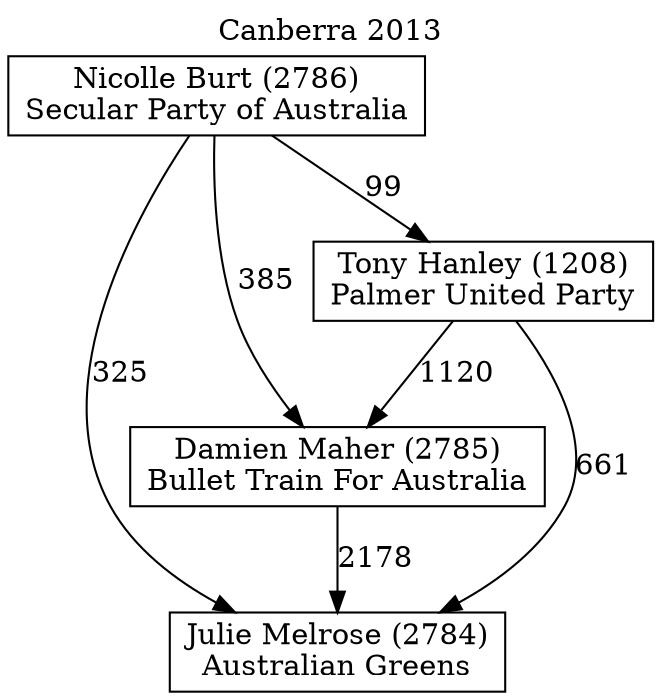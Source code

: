 // House preference flow
digraph "Julie Melrose (2784)_Canberra_2013" {
	graph [label="Canberra 2013" labelloc=t mclimit=10]
	node [shape=box]
	"Julie Melrose (2784)" [label="Julie Melrose (2784)
Australian Greens"]
	"Damien Maher (2785)" [label="Damien Maher (2785)
Bullet Train For Australia"]
	"Tony Hanley (1208)" [label="Tony Hanley (1208)
Palmer United Party"]
	"Nicolle Burt (2786)" [label="Nicolle Burt (2786)
Secular Party of Australia"]
	"Julie Melrose (2784)" [label="Julie Melrose (2784)
Australian Greens"]
	"Tony Hanley (1208)" [label="Tony Hanley (1208)
Palmer United Party"]
	"Nicolle Burt (2786)" [label="Nicolle Burt (2786)
Secular Party of Australia"]
	"Julie Melrose (2784)" [label="Julie Melrose (2784)
Australian Greens"]
	"Nicolle Burt (2786)" [label="Nicolle Burt (2786)
Secular Party of Australia"]
	"Nicolle Burt (2786)" [label="Nicolle Burt (2786)
Secular Party of Australia"]
	"Tony Hanley (1208)" [label="Tony Hanley (1208)
Palmer United Party"]
	"Nicolle Burt (2786)" [label="Nicolle Burt (2786)
Secular Party of Australia"]
	"Nicolle Burt (2786)" [label="Nicolle Burt (2786)
Secular Party of Australia"]
	"Damien Maher (2785)" [label="Damien Maher (2785)
Bullet Train For Australia"]
	"Tony Hanley (1208)" [label="Tony Hanley (1208)
Palmer United Party"]
	"Nicolle Burt (2786)" [label="Nicolle Burt (2786)
Secular Party of Australia"]
	"Damien Maher (2785)" [label="Damien Maher (2785)
Bullet Train For Australia"]
	"Nicolle Burt (2786)" [label="Nicolle Burt (2786)
Secular Party of Australia"]
	"Nicolle Burt (2786)" [label="Nicolle Burt (2786)
Secular Party of Australia"]
	"Tony Hanley (1208)" [label="Tony Hanley (1208)
Palmer United Party"]
	"Nicolle Burt (2786)" [label="Nicolle Burt (2786)
Secular Party of Australia"]
	"Nicolle Burt (2786)" [label="Nicolle Burt (2786)
Secular Party of Australia"]
	"Damien Maher (2785)" -> "Julie Melrose (2784)" [label=2178]
	"Tony Hanley (1208)" -> "Damien Maher (2785)" [label=1120]
	"Nicolle Burt (2786)" -> "Tony Hanley (1208)" [label=99]
	"Tony Hanley (1208)" -> "Julie Melrose (2784)" [label=661]
	"Nicolle Burt (2786)" -> "Julie Melrose (2784)" [label=325]
	"Nicolle Burt (2786)" -> "Damien Maher (2785)" [label=385]
}
